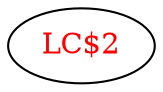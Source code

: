 digraph dependencyGraph {
 concentrate=true;
 ranksep="2.0";
 rankdir="LR"; 
 splines="ortho";
"LC$2" [fontcolor="red"];
}